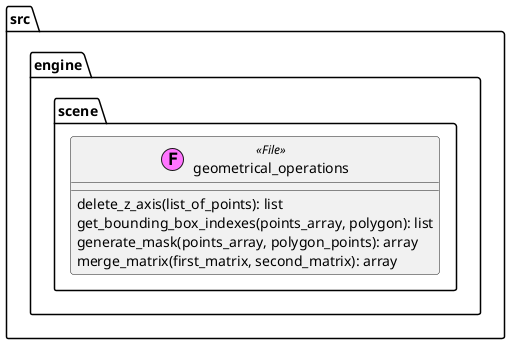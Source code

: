 @startuml
!$file = "(F,#ff75ff) File"
class src.engine.scene.geometrical_operations <<$file>>{
    delete_z_axis(list_of_points): list
    get_bounding_box_indexes(points_array, polygon): list
    generate_mask(points_array, polygon_points): array
    merge_matrix(first_matrix, second_matrix): array
}

@enduml